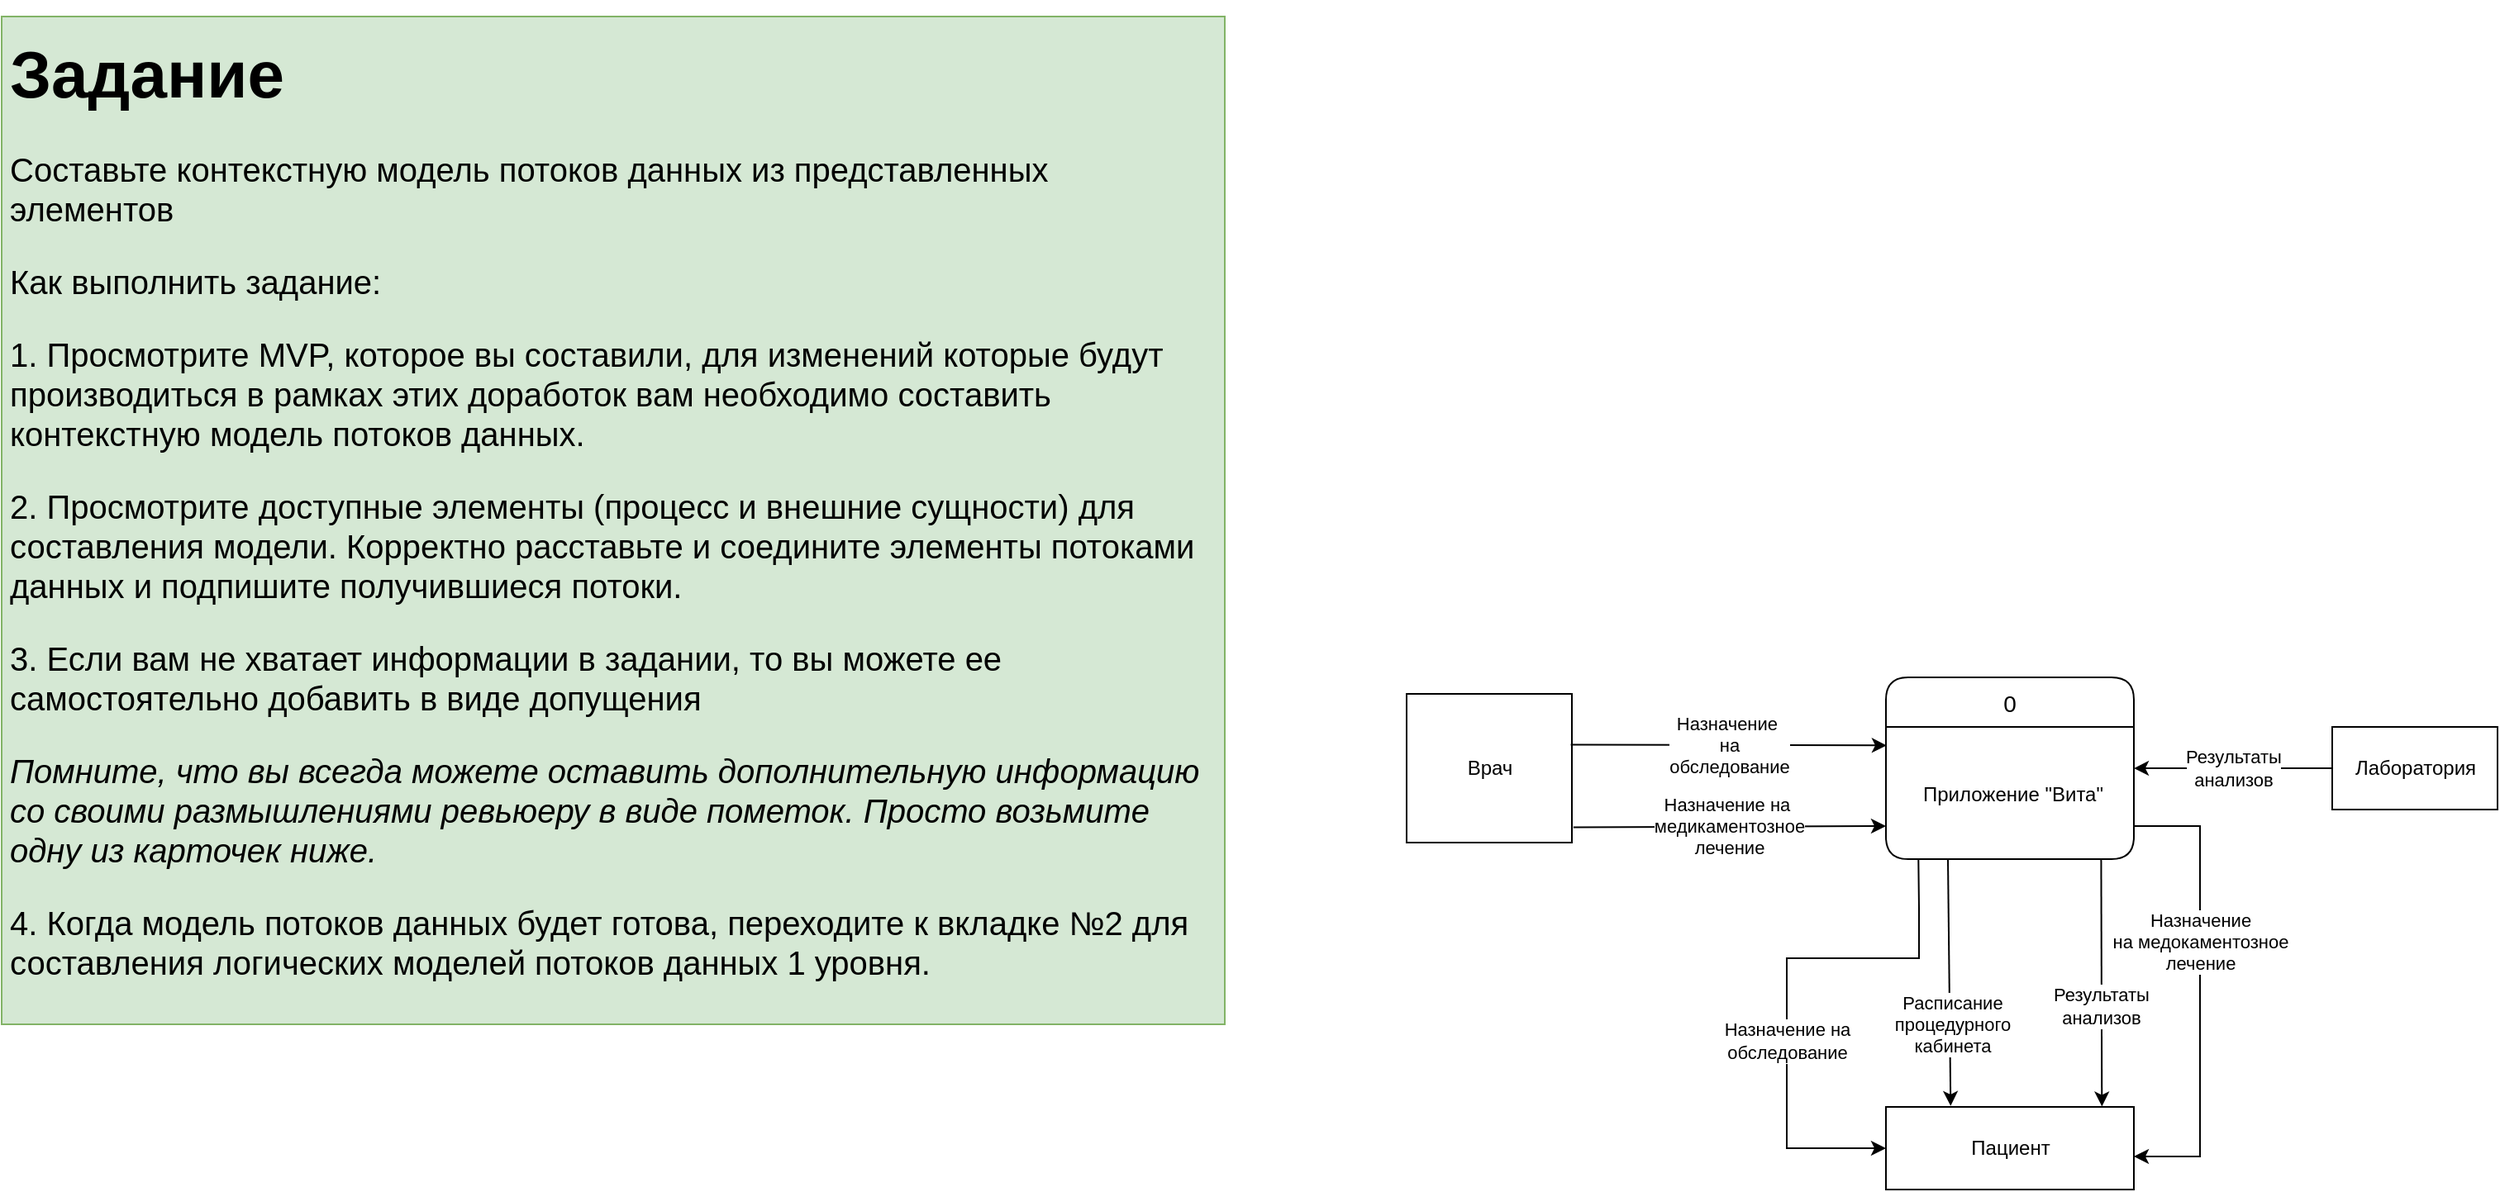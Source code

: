 <mxfile version="21.6.5" type="device" pages="2">
  <diagram id="FZimzOWbiY0pmrnXrLaN" name="DFD контекстная">
    <mxGraphModel dx="2711" dy="2271" grid="1" gridSize="10" guides="1" tooltips="1" connect="1" arrows="1" fold="1" page="1" pageScale="1" pageWidth="827" pageHeight="1169" math="0" shadow="0">
      <root>
        <mxCell id="0" />
        <mxCell id="1" parent="0" />
        <mxCell id="komNeLyyzliTDDAAMzvB-3" value="Врач" style="html=1;dashed=0;whitespace=wrap;" parent="1" vertex="1">
          <mxGeometry x="80" y="-710" width="100" height="90" as="geometry" />
        </mxCell>
        <mxCell id="komNeLyyzliTDDAAMzvB-4" value="Лаборатория" style="html=1;dashed=0;whitespace=wrap;" parent="1" vertex="1">
          <mxGeometry x="640" y="-690" width="100" height="50" as="geometry" />
        </mxCell>
        <mxCell id="komNeLyyzliTDDAAMzvB-5" value="Пациент" style="html=1;dashed=0;whitespace=wrap;" parent="1" vertex="1">
          <mxGeometry x="370" y="-460" width="150" height="50" as="geometry" />
        </mxCell>
        <mxCell id="komNeLyyzliTDDAAMzvB-8" value="&lt;h1&gt;&lt;font style=&quot;font-size: 40px;&quot;&gt;Задание&lt;/font&gt;&lt;/h1&gt;&lt;font style=&quot;font-size: 20px;&quot;&gt;Составьте контекстную модель потоков данных из представленных элементов&lt;br&gt;&lt;/font&gt;&lt;p style=&quot;font-size: 20px;&quot;&gt;&lt;font style=&quot;font-size: 20px;&quot;&gt;Как выполнить задание:&lt;/font&gt;&lt;/p&gt;&lt;p style=&quot;font-size: 20px;&quot;&gt;&lt;font style=&quot;font-size: 20px;&quot;&gt;1. Просмотрите MVP, которое вы составили, для изменений которые будут производиться в рамках этих доработок вам необходимо составить контекстную модель потоков данных.&amp;nbsp;&lt;/font&gt;&lt;/p&gt;&lt;p style=&quot;font-size: 20px;&quot;&gt;2. Просмотрите доступные элементы (процесс и внешние сущности) для составления модели.&lt;span style=&quot;background-color: initial;&quot;&gt;&amp;nbsp;Корректно расставьте и соедините элементы потоками данных и подпишите получившиеся потоки.&lt;/span&gt;&lt;/p&gt;&lt;p style=&quot;font-size: 20px;&quot;&gt;&lt;font style=&quot;font-size: 20px;&quot;&gt;3. Если вам не хватает информации в задании, то вы можете ее самостоятельно добавить в виде допущения&lt;/font&gt;&lt;/p&gt;&lt;p style=&quot;font-size: 20px;&quot;&gt;&lt;i&gt;Помните, что вы всегда можете оставить дополнительную информацию со своими размышлениями ревьюеру в виде пометок. Просто возьмите одну из карточек ниже.&amp;nbsp;&lt;/i&gt;&lt;/p&gt;&lt;p style=&quot;font-size: 20px;&quot;&gt;&lt;font style=&quot;font-size: 20px;&quot;&gt;4. Когда модель потоков данных будет готова, переходите к вкладке №2 для составления логических моделей потоков данных 1 уровня.&lt;/font&gt;&lt;/p&gt;" style="text;html=1;strokeColor=#82b366;fillColor=#d5e8d4;spacing=5;spacingTop=-20;whiteSpace=wrap;overflow=hidden;rounded=0;fontSize=16;" parent="1" vertex="1">
          <mxGeometry x="-770" y="-1120" width="740" height="610" as="geometry" />
        </mxCell>
        <mxCell id="rhUK0AfXt017CsrgmApv-1" value="0" style="swimlane;childLayout=stackLayout;horizontal=1;startSize=30;horizontalStack=0;rounded=1;fontSize=14;fontStyle=0;strokeWidth=1;resizeParent=0;resizeLast=1;shadow=0;dashed=0;align=center;fillColor=#FFFFFF;" parent="1" vertex="1">
          <mxGeometry x="370" y="-720" width="150" height="110" as="geometry" />
        </mxCell>
        <mxCell id="rhUK0AfXt017CsrgmApv-2" value="Приложение &quot;Вита&quot;" style="align=center;strokeColor=none;fillColor=none;spacingLeft=4;fontSize=12;verticalAlign=middle;resizable=0;rotatable=0;part=1;" parent="rhUK0AfXt017CsrgmApv-1" vertex="1">
          <mxGeometry y="30" width="150" height="80" as="geometry" />
        </mxCell>
        <mxCell id="3xYoZ6OrqOmJgIDq669S-1" value="Назначение на &lt;br&gt;обследование" style="endArrow=classic;html=1;rounded=0;exitX=0.131;exitY=1.003;exitDx=0;exitDy=0;exitPerimeter=0;entryX=0;entryY=0.5;entryDx=0;entryDy=0;" parent="1" source="rhUK0AfXt017CsrgmApv-2" target="komNeLyyzliTDDAAMzvB-5" edge="1">
          <mxGeometry x="0.206" width="50" height="50" relative="1" as="geometry">
            <mxPoint x="330" y="-530" as="sourcePoint" />
            <mxPoint x="310" y="-440" as="targetPoint" />
            <Array as="points">
              <mxPoint x="390" y="-580" />
              <mxPoint x="390" y="-550" />
              <mxPoint x="350" y="-550" />
              <mxPoint x="310" y="-550" />
              <mxPoint x="310" y="-435" />
            </Array>
            <mxPoint as="offset" />
          </mxGeometry>
        </mxCell>
        <mxCell id="3xYoZ6OrqOmJgIDq669S-2" value="Назначение&amp;nbsp;&lt;br&gt;на&lt;br&gt;обследование" style="endArrow=classic;html=1;rounded=0;exitX=0.993;exitY=0.342;exitDx=0;exitDy=0;entryX=0.003;entryY=0.14;entryDx=0;entryDy=0;entryPerimeter=0;exitPerimeter=0;" parent="1" source="komNeLyyzliTDDAAMzvB-3" target="rhUK0AfXt017CsrgmApv-2" edge="1">
          <mxGeometry width="50" height="50" relative="1" as="geometry">
            <mxPoint x="270" y="-630" as="sourcePoint" />
            <mxPoint x="320" y="-680" as="targetPoint" />
          </mxGeometry>
        </mxCell>
        <mxCell id="3xYoZ6OrqOmJgIDq669S-3" value="Результаты&lt;br&gt;анализов" style="endArrow=classic;html=1;rounded=0;exitX=0;exitY=0.5;exitDx=0;exitDy=0;entryX=1;entryY=0.313;entryDx=0;entryDy=0;entryPerimeter=0;" parent="1" source="komNeLyyzliTDDAAMzvB-4" target="rhUK0AfXt017CsrgmApv-2" edge="1">
          <mxGeometry width="50" height="50" relative="1" as="geometry">
            <mxPoint x="570" y="-640" as="sourcePoint" />
            <mxPoint x="620" y="-690" as="targetPoint" />
          </mxGeometry>
        </mxCell>
        <mxCell id="3xYoZ6OrqOmJgIDq669S-4" value="Назначение на&amp;nbsp;&lt;br&gt;медикаментозное&lt;br&gt;лечение" style="endArrow=classic;html=1;rounded=0;exitX=1.009;exitY=0.897;exitDx=0;exitDy=0;exitPerimeter=0;entryX=0;entryY=0.75;entryDx=0;entryDy=0;" parent="1" source="komNeLyyzliTDDAAMzvB-3" target="rhUK0AfXt017CsrgmApv-2" edge="1">
          <mxGeometry width="50" height="50" relative="1" as="geometry">
            <mxPoint x="290" y="-600" as="sourcePoint" />
            <mxPoint x="340" y="-650" as="targetPoint" />
          </mxGeometry>
        </mxCell>
        <mxCell id="3xYoZ6OrqOmJgIDq669S-5" value="Расписание&lt;br&gt;процедурного&lt;br&gt;кабинета" style="endArrow=classic;html=1;rounded=0;entryX=0.261;entryY=-0.012;entryDx=0;entryDy=0;entryPerimeter=0;exitX=0.25;exitY=1;exitDx=0;exitDy=0;" parent="1" source="rhUK0AfXt017CsrgmApv-2" target="komNeLyyzliTDDAAMzvB-5" edge="1">
          <mxGeometry x="0.339" y="1" width="50" height="50" relative="1" as="geometry">
            <mxPoint x="450" y="-610" as="sourcePoint" />
            <mxPoint x="530" y="-590" as="targetPoint" />
            <Array as="points" />
            <mxPoint as="offset" />
          </mxGeometry>
        </mxCell>
        <mxCell id="3xYoZ6OrqOmJgIDq669S-7" value="Результаты&lt;br&gt;анализов" style="endArrow=classic;html=1;rounded=0;exitX=0.868;exitY=1.001;exitDx=0;exitDy=0;exitPerimeter=0;entryX=0.871;entryY=-0.006;entryDx=0;entryDy=0;entryPerimeter=0;" parent="1" source="rhUK0AfXt017CsrgmApv-2" target="komNeLyyzliTDDAAMzvB-5" edge="1">
          <mxGeometry x="0.187" width="50" height="50" relative="1" as="geometry">
            <mxPoint x="540" y="-500" as="sourcePoint" />
            <mxPoint x="590" y="-550" as="targetPoint" />
            <mxPoint as="offset" />
          </mxGeometry>
        </mxCell>
        <mxCell id="3xYoZ6OrqOmJgIDq669S-8" value="Назначение&lt;br&gt;на медокаментозное&lt;br&gt;лечение" style="endArrow=classic;html=1;rounded=0;exitX=1;exitY=0.75;exitDx=0;exitDy=0;entryX=1;entryY=0.6;entryDx=0;entryDy=0;entryPerimeter=0;" parent="1" source="rhUK0AfXt017CsrgmApv-2" target="komNeLyyzliTDDAAMzvB-5" edge="1">
          <mxGeometry x="-0.214" width="50" height="50" relative="1" as="geometry">
            <mxPoint x="550" y="-550" as="sourcePoint" />
            <mxPoint x="560" y="-430" as="targetPoint" />
            <Array as="points">
              <mxPoint x="560" y="-630" />
              <mxPoint x="560" y="-430" />
            </Array>
            <mxPoint as="offset" />
          </mxGeometry>
        </mxCell>
      </root>
    </mxGraphModel>
  </diagram>
  <diagram id="5hfhekeH1kYWlCb4wukP" name="DFD логические">
    <mxGraphModel dx="3417" dy="2684" grid="1" gridSize="10" guides="1" tooltips="1" connect="1" arrows="1" fold="1" page="1" pageScale="1" pageWidth="827" pageHeight="1169" math="0" shadow="0">
      <root>
        <mxCell id="0" />
        <mxCell id="1" parent="0" />
        <mxCell id="a9Sl7O8uez9xCAdCzFx1-50" value="Пациент" style="html=1;fontSize=11;" parent="1" vertex="1">
          <mxGeometry x="240" y="-520" width="110" height="50" as="geometry" />
        </mxCell>
        <mxCell id="Gg-CCuRzZvZmyZ4-9_z_-3" value="Назначение на&lt;br&gt;обследование" style="edgeStyle=orthogonalEdgeStyle;rounded=0;orthogonalLoop=1;jettySize=auto;html=1;entryX=1.003;entryY=0.565;entryDx=0;entryDy=0;entryPerimeter=0;" parent="1" source="a9Sl7O8uez9xCAdCzFx1-51" target="TyFQIvKSNbhwDLeUT2OL-2" edge="1">
          <mxGeometry relative="1" as="geometry" />
        </mxCell>
        <mxCell id="a9Sl7O8uez9xCAdCzFx1-51" value="Врач" style="html=1;fontSize=11;" parent="1" vertex="1">
          <mxGeometry x="540" y="-240" width="110" height="50" as="geometry" />
        </mxCell>
        <mxCell id="a9Sl7O8uez9xCAdCzFx1-52" value="Пациент" style="html=1;fontSize=11;" parent="1" vertex="1">
          <mxGeometry x="1100" y="-480" width="110" height="50" as="geometry" />
        </mxCell>
        <mxCell id="Gg-CCuRzZvZmyZ4-9_z_-13" value="Назначение на&lt;br&gt;медикаментозное&lt;br&gt;лечение" style="edgeStyle=orthogonalEdgeStyle;rounded=0;orthogonalLoop=1;jettySize=auto;html=1;entryX=1.007;entryY=0.311;entryDx=0;entryDy=0;startArrow=none;startFill=0;entryPerimeter=0;" parent="1" source="a9Sl7O8uez9xCAdCzFx1-53" target="jfRJq12P8PdNFq7zpwv4-2" edge="1">
          <mxGeometry relative="1" as="geometry" />
        </mxCell>
        <mxCell id="a9Sl7O8uez9xCAdCzFx1-53" value="Врач" style="html=1;fontSize=11;" parent="1" vertex="1">
          <mxGeometry x="1380" y="-260" width="110" height="50" as="geometry" />
        </mxCell>
        <mxCell id="Gg-CCuRzZvZmyZ4-9_z_-2" value="Результаты&lt;br&gt;анализов" style="edgeStyle=orthogonalEdgeStyle;rounded=0;orthogonalLoop=1;jettySize=auto;html=1;entryX=0.01;entryY=0.403;entryDx=0;entryDy=0;exitX=1;exitY=0.25;exitDx=0;exitDy=0;entryPerimeter=0;" parent="1" source="a9Sl7O8uez9xCAdCzFx1-55" target="TyFQIvKSNbhwDLeUT2OL-2" edge="1">
          <mxGeometry relative="1" as="geometry" />
        </mxCell>
        <mxCell id="EIkzfhLsY-8QanfQ0NrK-5" value="Статус готовности&lt;br&gt;анализов" style="edgeStyle=orthogonalEdgeStyle;rounded=0;orthogonalLoop=1;jettySize=auto;html=1;entryX=0;entryY=0.75;entryDx=0;entryDy=0;startArrow=none;startFill=0;exitX=1;exitY=0.75;exitDx=0;exitDy=0;" parent="1" source="a9Sl7O8uez9xCAdCzFx1-55" target="TyFQIvKSNbhwDLeUT2OL-2" edge="1">
          <mxGeometry relative="1" as="geometry" />
        </mxCell>
        <mxCell id="a9Sl7O8uez9xCAdCzFx1-55" value="Лаборатория" style="html=1;fontSize=11;" parent="1" vertex="1">
          <mxGeometry x="-30" y="-240" width="110" height="50" as="geometry" />
        </mxCell>
        <mxCell id="JQqJk8gsrpiBfC45wu2H-1" value="&lt;h1&gt;&lt;font style=&quot;font-size: 40px;&quot;&gt;Задание&lt;/font&gt;&lt;/h1&gt;&lt;font style=&quot;font-size: 20px;&quot;&gt;Составьте две логические модели потоков данных 1 уровня из представленных элементов. По одной для каждого процесса.&lt;br&gt;&lt;/font&gt;&lt;p style=&quot;font-size: 20px;&quot;&gt;&lt;font style=&quot;font-size: 20px;&quot;&gt;Как выполнить задание:&lt;/font&gt;&lt;/p&gt;&lt;span style=&quot;font-size: 20px;&quot;&gt;1. Просмотрите MVP, которое вы составили, для изменений которые будут производиться в рамках этих доработок вам необходимо составить две логические модели потоков данных.&amp;nbsp;&lt;/span&gt;&lt;p style=&quot;font-size: 20px;&quot;&gt;2. Просмотрите доступные элементы (процесс и внешние сущности) для составления модели.&lt;span style=&quot;background-color: initial;&quot;&gt;&amp;nbsp;Корректно расставьте, соедините элементы потоками данных и подпишите получившиеся потоки.&amp;nbsp;&lt;/span&gt;&lt;/p&gt;&lt;p style=&quot;font-size: 20px;&quot;&gt;3. Добавьте в модели потоков данных к каждому процессу недостающие хранилища данных.&lt;/p&gt;&lt;p style=&quot;font-size: 20px;&quot;&gt;&lt;font style=&quot;font-size: 20px;&quot;&gt;4. Если вам не хватает информации в задании, то вы можете ее самостоятельно добавить в виде допущения&lt;/font&gt;&lt;/p&gt;&lt;p style=&quot;font-size: 20px;&quot;&gt;&lt;i&gt;Помните, что вы всегда можете оставить дополнительную информацию со своими размышлениями ревьюеру в виде пометок. Просто возьмите одну из карточек ниже.&amp;nbsp;&lt;/i&gt;&lt;/p&gt;&lt;p style=&quot;font-size: 20px;&quot;&gt;&lt;font style=&quot;font-size: 20px;&quot;&gt;5. Когда модели потоков данных будут готовы сохраните получившийся файл в формате .drawio, он понадобиться вам в части &quot;Ревью&quot;&lt;/font&gt;&lt;/p&gt;" style="text;html=1;strokeColor=#82b366;fillColor=#d5e8d4;spacing=5;spacingTop=-20;whiteSpace=wrap;overflow=hidden;rounded=0;fontSize=16;" parent="1" vertex="1">
          <mxGeometry x="-770" y="-1120" width="740" height="660" as="geometry" />
        </mxCell>
        <mxCell id="H7kjvJwwqJ6Dcl4Pz69W-1" value="Направление на&lt;br&gt;обследование" style="edgeStyle=orthogonalEdgeStyle;rounded=0;orthogonalLoop=1;jettySize=auto;html=1;entryX=0;entryY=0.5;entryDx=0;entryDy=0;exitX=0.007;exitY=0.133;exitDx=0;exitDy=0;exitPerimeter=0;" parent="1" source="TyFQIvKSNbhwDLeUT2OL-2" target="a9Sl7O8uez9xCAdCzFx1-50" edge="1">
          <mxGeometry relative="1" as="geometry">
            <Array as="points">
              <mxPoint x="170" y="-249" />
              <mxPoint x="170" y="-495" />
            </Array>
          </mxGeometry>
        </mxCell>
        <mxCell id="kfDhoXGvIAdsAgF7YZdb-1" value="Расписание&lt;br&gt;процедурного&lt;br&gt;кабинета" style="edgeStyle=orthogonalEdgeStyle;rounded=0;orthogonalLoop=1;jettySize=auto;html=1;entryX=0.182;entryY=1;entryDx=0;entryDy=0;entryPerimeter=0;exitX=0.266;exitY=-0.002;exitDx=0;exitDy=0;exitPerimeter=0;" parent="1" source="TyFQIvKSNbhwDLeUT2OL-1" target="a9Sl7O8uez9xCAdCzFx1-50" edge="1">
          <mxGeometry x="-0.001" relative="1" as="geometry">
            <mxPoint as="offset" />
          </mxGeometry>
        </mxCell>
        <mxCell id="TyFQIvKSNbhwDLeUT2OL-1" value="1" style="swimlane;childLayout=stackLayout;horizontal=1;startSize=30;horizontalStack=0;rounded=1;fontSize=14;fontStyle=0;strokeWidth=1;resizeParent=0;resizeLast=1;shadow=0;dashed=0;align=center;fillColor=#FFFFFF;" parent="1" vertex="1">
          <mxGeometry x="220" y="-290" width="150" height="110" as="geometry" />
        </mxCell>
        <mxCell id="TyFQIvKSNbhwDLeUT2OL-2" value="Пройти обследование" style="align=center;strokeColor=none;fillColor=none;spacingLeft=4;fontSize=12;verticalAlign=middle;resizable=0;rotatable=0;part=1;" parent="TyFQIvKSNbhwDLeUT2OL-1" vertex="1">
          <mxGeometry y="30" width="150" height="80" as="geometry" />
        </mxCell>
        <mxCell id="Gg-CCuRzZvZmyZ4-9_z_-11" value="Назначение на&lt;br&gt;медикаментозное&lt;br&gt;лечение" style="edgeStyle=orthogonalEdgeStyle;rounded=0;orthogonalLoop=1;jettySize=auto;html=1;entryX=0.5;entryY=1;entryDx=0;entryDy=0;startArrow=none;startFill=0;" parent="1" source="jfRJq12P8PdNFq7zpwv4-1" target="a9Sl7O8uez9xCAdCzFx1-52" edge="1">
          <mxGeometry relative="1" as="geometry" />
        </mxCell>
        <mxCell id="jfRJq12P8PdNFq7zpwv4-1" value="2" style="swimlane;childLayout=stackLayout;horizontal=1;startSize=30;horizontalStack=0;rounded=1;fontSize=14;fontStyle=0;strokeWidth=1;resizeParent=0;resizeLast=1;shadow=0;dashed=0;align=center;fillColor=#FFFFFF;" parent="1" vertex="1">
          <mxGeometry x="1080" y="-290" width="150" height="110" as="geometry" />
        </mxCell>
        <mxCell id="jfRJq12P8PdNFq7zpwv4-2" value="Пройти&#xa;медикаментозное &#xa;лечение" style="align=center;strokeColor=none;fillColor=none;spacingLeft=4;fontSize=12;verticalAlign=middle;resizable=0;rotatable=0;part=1;" parent="jfRJq12P8PdNFq7zpwv4-1" vertex="1">
          <mxGeometry y="30" width="150" height="80" as="geometry" />
        </mxCell>
        <mxCell id="p0B5I2sTSc4h60as3sTM-2" value="Результаты&lt;br&gt;анализов" style="edgeStyle=orthogonalEdgeStyle;rounded=0;orthogonalLoop=1;jettySize=auto;html=1;entryX=1;entryY=0.5;entryDx=0;entryDy=0;exitX=1.002;exitY=0.117;exitDx=0;exitDy=0;exitPerimeter=0;" parent="1" source="TyFQIvKSNbhwDLeUT2OL-2" target="a9Sl7O8uez9xCAdCzFx1-50" edge="1">
          <mxGeometry relative="1" as="geometry">
            <Array as="points">
              <mxPoint x="410" y="-251" />
              <mxPoint x="410" y="-495" />
            </Array>
          </mxGeometry>
        </mxCell>
        <mxCell id="Gg-CCuRzZvZmyZ4-9_z_-5" value="D1&amp;nbsp; &amp;nbsp; &amp;nbsp;Распорядок кабинета" style="html=1;dashed=0;whitespace=wrap;shape=mxgraph.dfd.dataStoreID;align=left;spacingLeft=3;points=[[0,0],[0.5,0],[1,0],[0,0.5],[1,0.5],[0,1],[0.5,1],[1,1]];overflow=hidden;noLabel=0;portConstraintRotation=0;snapToPoint=0;fixDash=0;container=0;dropTarget=0;collapsible=0;metaEdit=0;backgroundOutline=0;movableLabel=0;autosize=0;fixedWidth=0;resizeWidth=0;resizeHeight=0;treeFolding=0;treeMoving=0;enumerate=0;comic=0;" parent="1" vertex="1">
          <mxGeometry x="380" y="-90" width="160" height="30" as="geometry" />
        </mxCell>
        <mxCell id="Gg-CCuRzZvZmyZ4-9_z_-6" value="D2&amp;nbsp; &amp;nbsp; &amp;nbsp;Результаты анализов" style="html=1;dashed=0;whitespace=wrap;shape=mxgraph.dfd.dataStoreID;align=left;spacingLeft=3;points=[[0,0],[0.5,0],[1,0],[0,0.5],[1,0.5],[0,1],[0.5,1],[1,1]];overflow=hidden;noLabel=0;portConstraintRotation=0;snapToPoint=0;fixDash=0;container=0;dropTarget=0;collapsible=0;metaEdit=0;backgroundOutline=0;movableLabel=0;autosize=0;fixedWidth=0;resizeWidth=0;resizeHeight=0;treeFolding=0;treeMoving=0;enumerate=0;comic=0;" parent="1" vertex="1">
          <mxGeometry x="110" y="-90" width="160" height="30" as="geometry" />
        </mxCell>
        <mxCell id="Gg-CCuRzZvZmyZ4-9_z_-8" value="Распорядок&lt;br&gt;кабинета" style="edgeStyle=orthogonalEdgeStyle;rounded=0;orthogonalLoop=1;jettySize=auto;html=1;exitX=0.931;exitY=1.025;exitDx=0;exitDy=0;exitPerimeter=0;startArrow=classic;startFill=1;" parent="1" source="TyFQIvKSNbhwDLeUT2OL-2" edge="1">
          <mxGeometry relative="1" as="geometry">
            <mxPoint x="459" y="-89" as="targetPoint" />
            <Array as="points">
              <mxPoint x="360" y="-130" />
              <mxPoint x="459" y="-130" />
            </Array>
          </mxGeometry>
        </mxCell>
        <mxCell id="Gg-CCuRzZvZmyZ4-9_z_-9" value="Результаты&lt;br&gt;дня" style="edgeStyle=orthogonalEdgeStyle;rounded=0;orthogonalLoop=1;jettySize=auto;html=1;entryX=0.5;entryY=0;entryDx=0;entryDy=0;startArrow=classic;startFill=1;" parent="1" source="TyFQIvKSNbhwDLeUT2OL-2" target="Gg-CCuRzZvZmyZ4-9_z_-6" edge="1">
          <mxGeometry relative="1" as="geometry">
            <Array as="points">
              <mxPoint x="260" y="-135" />
              <mxPoint x="190" y="-135" />
            </Array>
          </mxGeometry>
        </mxCell>
        <mxCell id="EIkzfhLsY-8QanfQ0NrK-2" value="Пациент" style="edgeStyle=orthogonalEdgeStyle;rounded=0;orthogonalLoop=1;jettySize=auto;html=1;entryX=0.5;entryY=1;entryDx=0;entryDy=0;startArrow=none;startFill=0;" parent="1" source="EIkzfhLsY-8QanfQ0NrK-1" target="TyFQIvKSNbhwDLeUT2OL-2" edge="1">
          <mxGeometry relative="1" as="geometry" />
        </mxCell>
        <mxCell id="EIkzfhLsY-8QanfQ0NrK-1" value="D3&amp;nbsp; &amp;nbsp; &amp;nbsp;Пациент" style="html=1;dashed=0;whitespace=wrap;shape=mxgraph.dfd.dataStoreID;align=left;spacingLeft=3;points=[[0,0],[0.5,0],[1,0],[0,0.5],[1,0.5],[0,1],[0.5,1],[1,1]];" parent="1" vertex="1">
          <mxGeometry x="270" y="-30" width="100" height="30" as="geometry" />
        </mxCell>
        <mxCell id="EIkzfhLsY-8QanfQ0NrK-4" value="Пациент" style="edgeStyle=orthogonalEdgeStyle;rounded=0;orthogonalLoop=1;jettySize=auto;html=1;startArrow=none;startFill=0;" parent="1" source="EIkzfhLsY-8QanfQ0NrK-3" target="jfRJq12P8PdNFq7zpwv4-2" edge="1">
          <mxGeometry relative="1" as="geometry" />
        </mxCell>
        <mxCell id="EIkzfhLsY-8QanfQ0NrK-3" value="D3&amp;nbsp; &amp;nbsp; &amp;nbsp;Пациент" style="html=1;dashed=0;whitespace=wrap;shape=mxgraph.dfd.dataStoreID;align=left;spacingLeft=3;points=[[0,0],[0.5,0],[1,0],[0,0.5],[1,0.5],[0,1],[0.5,1],[1,1]];" parent="1" vertex="1">
          <mxGeometry x="1110" y="-90" width="100" height="30" as="geometry" />
        </mxCell>
      </root>
    </mxGraphModel>
  </diagram>
</mxfile>
